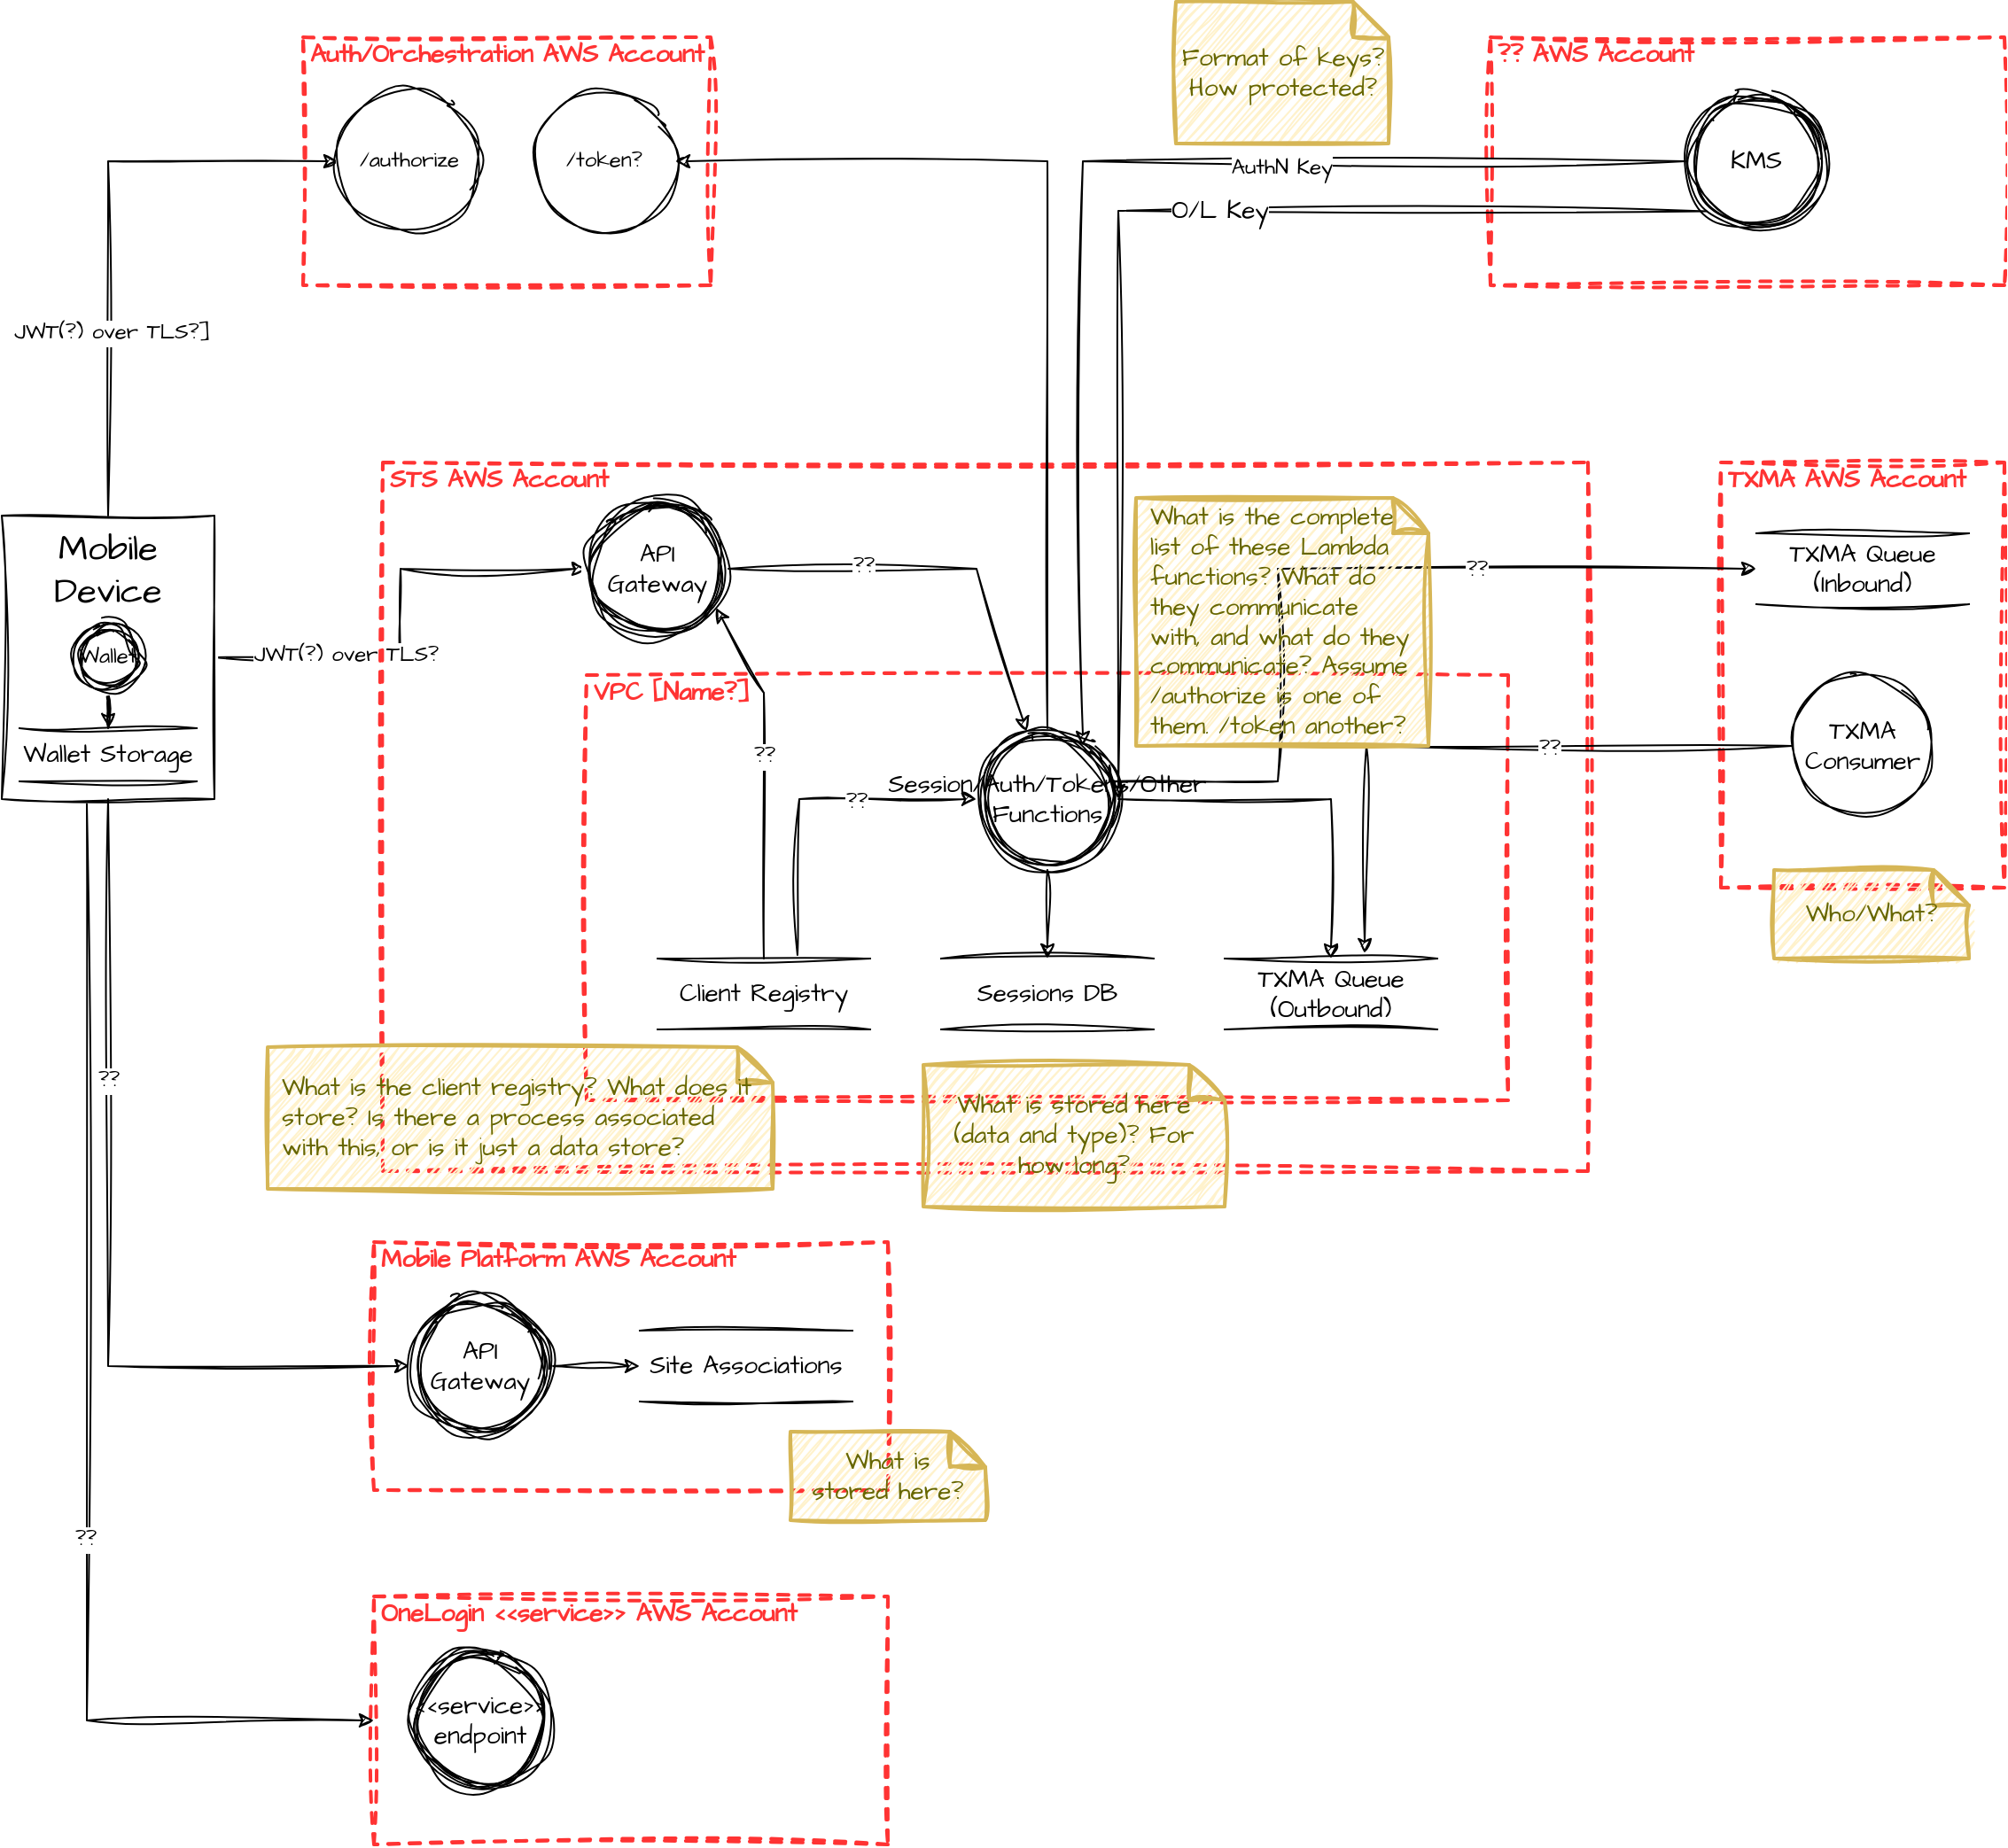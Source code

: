 <mxfile version="22.0.8" type="github">
  <diagram name="Page-1" id="rweh3PoGHOGp1iNtFlVn">
    <mxGraphModel dx="1434" dy="680" grid="1" gridSize="10" guides="1" tooltips="1" connect="1" arrows="1" fold="1" page="1" pageScale="1" pageWidth="1169" pageHeight="827" math="0" shadow="0">
      <root>
        <mxCell id="0" />
        <mxCell id="1" parent="0" />
        <mxCell id="qSbEjtJ7Z--CgUCP-I5L-1" value="Auth/Orchestration AWS Account" style="html=1;fontColor=#FF3333;fontStyle=1;align=left;verticalAlign=top;spacing=0;labelBorderColor=none;fillColor=none;dashed=1;strokeWidth=2;strokeColor=#FF3333;spacingLeft=4;spacingTop=-3;sketch=1;hachureGap=4;jiggle=2;curveFitting=1;fontFamily=Architects Daughter;fontSource=https%3A%2F%2Ffonts.googleapis.com%2Fcss%3Ffamily%3DArchitects%2BDaughter;fontSize=14;" vertex="1" parent="1">
          <mxGeometry x="200" y="40" width="230" height="140" as="geometry" />
        </mxCell>
        <mxCell id="qSbEjtJ7Z--CgUCP-I5L-9" value="" style="edgeStyle=orthogonalEdgeStyle;rounded=0;sketch=1;hachureGap=4;jiggle=2;curveFitting=1;orthogonalLoop=1;jettySize=auto;html=1;fontFamily=Architects Daughter;fontSource=https%3A%2F%2Ffonts.googleapis.com%2Fcss%3Ffamily%3DArchitects%2BDaughter;fontSize=16;" edge="1" parent="1" source="qSbEjtJ7Z--CgUCP-I5L-3" target="qSbEjtJ7Z--CgUCP-I5L-6">
          <mxGeometry relative="1" as="geometry" />
        </mxCell>
        <mxCell id="qSbEjtJ7Z--CgUCP-I5L-43" value="JWT(?) over TLS?" style="edgeLabel;html=1;align=center;verticalAlign=middle;resizable=0;points=[];fontSize=12;fontFamily=Architects Daughter;" vertex="1" connectable="0" parent="qSbEjtJ7Z--CgUCP-I5L-9">
          <mxGeometry x="-0.436" y="1" relative="1" as="geometry">
            <mxPoint as="offset" />
          </mxGeometry>
        </mxCell>
        <mxCell id="qSbEjtJ7Z--CgUCP-I5L-3" value="Mobile Device" style="rounded=0;whiteSpace=wrap;html=1;sketch=1;hachureGap=4;jiggle=2;curveFitting=1;fontFamily=Architects Daughter;fontSource=https%3A%2F%2Ffonts.googleapis.com%2Fcss%3Ffamily%3DArchitects%2BDaughter;fontSize=20;verticalAlign=top;" vertex="1" parent="1">
          <mxGeometry x="30" y="310" width="120" height="160" as="geometry" />
        </mxCell>
        <mxCell id="qSbEjtJ7Z--CgUCP-I5L-4" value="STS AWS Account" style="html=1;fontColor=#FF3333;fontStyle=1;align=left;verticalAlign=top;spacing=0;labelBorderColor=none;fillColor=none;dashed=1;strokeWidth=2;strokeColor=#FF3333;spacingLeft=4;spacingTop=-3;sketch=1;hachureGap=4;jiggle=2;curveFitting=1;fontFamily=Architects Daughter;fontSource=https%3A%2F%2Ffonts.googleapis.com%2Fcss%3Ffamily%3DArchitects%2BDaughter;fontSize=14;" vertex="1" parent="1">
          <mxGeometry x="245" y="280" width="680" height="400" as="geometry" />
        </mxCell>
        <mxCell id="qSbEjtJ7Z--CgUCP-I5L-5" value="VPC [Name?]" style="html=1;fontColor=#FF3333;fontStyle=1;align=left;verticalAlign=top;spacing=0;labelBorderColor=none;fillColor=none;dashed=1;strokeWidth=2;strokeColor=#FF3333;spacingLeft=4;spacingTop=-3;sketch=1;hachureGap=4;jiggle=2;curveFitting=1;fontFamily=Architects Daughter;fontSource=https%3A%2F%2Ffonts.googleapis.com%2Fcss%3Ffamily%3DArchitects%2BDaughter;fontSize=14;" vertex="1" parent="1">
          <mxGeometry x="360" y="400" width="520" height="240" as="geometry" />
        </mxCell>
        <mxCell id="qSbEjtJ7Z--CgUCP-I5L-6" value="API Gateway" style="ellipse;shape=doubleEllipse;whiteSpace=wrap;html=1;aspect=fixed;sketch=1;hachureGap=4;jiggle=2;curveFitting=1;fontFamily=Architects Daughter;fontSource=https%3A%2F%2Ffonts.googleapis.com%2Fcss%3Ffamily%3DArchitects%2BDaughter;fontSize=14;" vertex="1" parent="1">
          <mxGeometry x="360" y="300" width="80" height="80" as="geometry" />
        </mxCell>
        <mxCell id="qSbEjtJ7Z--CgUCP-I5L-8" value="Client Registry" style="shape=partialRectangle;whiteSpace=wrap;html=1;left=0;right=0;fillColor=none;sketch=1;hachureGap=4;jiggle=2;curveFitting=1;fontFamily=Architects Daughter;fontSource=https%3A%2F%2Ffonts.googleapis.com%2Fcss%3Ffamily%3DArchitects%2BDaughter;fontSize=14;" vertex="1" parent="1">
          <mxGeometry x="400" y="560" width="120" height="40" as="geometry" />
        </mxCell>
        <mxCell id="qSbEjtJ7Z--CgUCP-I5L-10" value="Sessions DB" style="shape=partialRectangle;whiteSpace=wrap;html=1;left=0;right=0;fillColor=none;sketch=1;hachureGap=4;jiggle=2;curveFitting=1;fontFamily=Architects Daughter;fontSource=https%3A%2F%2Ffonts.googleapis.com%2Fcss%3Ffamily%3DArchitects%2BDaughter;fontSize=14;" vertex="1" parent="1">
          <mxGeometry x="560" y="560" width="120" height="40" as="geometry" />
        </mxCell>
        <mxCell id="qSbEjtJ7Z--CgUCP-I5L-11" value="Session/Auth/Tokens/Other Functions" style="ellipse;shape=doubleEllipse;whiteSpace=wrap;html=1;aspect=fixed;sketch=1;hachureGap=4;jiggle=2;curveFitting=1;fontFamily=Architects Daughter;fontSource=https%3A%2F%2Ffonts.googleapis.com%2Fcss%3Ffamily%3DArchitects%2BDaughter;fontSize=14;" vertex="1" parent="1">
          <mxGeometry x="580" y="430" width="80" height="80" as="geometry" />
        </mxCell>
        <mxCell id="qSbEjtJ7Z--CgUCP-I5L-12" value="" style="endArrow=classic;html=1;fontColor=#FF3333;rounded=0;sketch=1;hachureGap=4;jiggle=2;curveFitting=1;fontFamily=Architects Daughter;fontSource=https%3A%2F%2Ffonts.googleapis.com%2Fcss%3Ffamily%3DArchitects%2BDaughter;fontSize=16;entryX=0.913;entryY=0.775;entryDx=0;entryDy=0;entryPerimeter=0;" edge="1" parent="1" source="qSbEjtJ7Z--CgUCP-I5L-8" target="qSbEjtJ7Z--CgUCP-I5L-6">
          <mxGeometry width="50" height="50" relative="1" as="geometry">
            <mxPoint x="560" y="380" as="sourcePoint" />
            <mxPoint x="610" y="330" as="targetPoint" />
            <Array as="points">
              <mxPoint x="460" y="410" />
            </Array>
          </mxGeometry>
        </mxCell>
        <mxCell id="qSbEjtJ7Z--CgUCP-I5L-50" value="&lt;font style=&quot;font-size: 12px;&quot;&gt;??&lt;/font&gt;" style="edgeLabel;html=1;align=center;verticalAlign=middle;resizable=0;points=[];fontSize=12;fontFamily=Architects Daughter;" vertex="1" connectable="0" parent="qSbEjtJ7Z--CgUCP-I5L-12">
          <mxGeometry x="0.112" relative="1" as="geometry">
            <mxPoint as="offset" />
          </mxGeometry>
        </mxCell>
        <mxCell id="qSbEjtJ7Z--CgUCP-I5L-13" value="" style="endArrow=classic;html=1;fontColor=#FF3333;rounded=0;sketch=1;hachureGap=4;jiggle=2;curveFitting=1;fontFamily=Architects Daughter;fontSource=https%3A%2F%2Ffonts.googleapis.com%2Fcss%3Ffamily%3DArchitects%2BDaughter;fontSize=16;exitX=0.658;exitY=-0.05;exitDx=0;exitDy=0;exitPerimeter=0;" edge="1" parent="1" source="qSbEjtJ7Z--CgUCP-I5L-8" target="qSbEjtJ7Z--CgUCP-I5L-11">
          <mxGeometry width="50" height="50" relative="1" as="geometry">
            <mxPoint x="560" y="380" as="sourcePoint" />
            <mxPoint x="610" y="330" as="targetPoint" />
            <Array as="points">
              <mxPoint x="480" y="470" />
            </Array>
          </mxGeometry>
        </mxCell>
        <mxCell id="qSbEjtJ7Z--CgUCP-I5L-51" value="??" style="edgeLabel;html=1;align=center;verticalAlign=middle;resizable=0;points=[];fontSize=12;fontFamily=Architects Daughter;" vertex="1" connectable="0" parent="qSbEjtJ7Z--CgUCP-I5L-13">
          <mxGeometry x="0.277" y="-2" relative="1" as="geometry">
            <mxPoint as="offset" />
          </mxGeometry>
        </mxCell>
        <mxCell id="qSbEjtJ7Z--CgUCP-I5L-14" value="" style="endArrow=classic;html=1;fontColor=#FF3333;rounded=0;sketch=1;hachureGap=4;jiggle=2;curveFitting=1;fontFamily=Architects Daughter;fontSource=https%3A%2F%2Ffonts.googleapis.com%2Fcss%3Ffamily%3DArchitects%2BDaughter;fontSize=16;" edge="1" parent="1" source="qSbEjtJ7Z--CgUCP-I5L-11" target="qSbEjtJ7Z--CgUCP-I5L-10">
          <mxGeometry width="50" height="50" relative="1" as="geometry">
            <mxPoint x="560" y="380" as="sourcePoint" />
            <mxPoint x="610" y="330" as="targetPoint" />
            <Array as="points" />
          </mxGeometry>
        </mxCell>
        <mxCell id="qSbEjtJ7Z--CgUCP-I5L-15" value="TXMA Queue (Outbound)" style="shape=partialRectangle;whiteSpace=wrap;html=1;left=0;right=0;fillColor=none;sketch=1;hachureGap=4;jiggle=2;curveFitting=1;fontFamily=Architects Daughter;fontSource=https%3A%2F%2Ffonts.googleapis.com%2Fcss%3Ffamily%3DArchitects%2BDaughter;fontSize=14;" vertex="1" parent="1">
          <mxGeometry x="720" y="560" width="120" height="40" as="geometry" />
        </mxCell>
        <mxCell id="qSbEjtJ7Z--CgUCP-I5L-16" value="" style="endArrow=classic;html=1;fontColor=#FF3333;rounded=0;sketch=1;hachureGap=4;jiggle=2;curveFitting=1;fontFamily=Architects Daughter;fontSource=https%3A%2F%2Ffonts.googleapis.com%2Fcss%3Ffamily%3DArchitects%2BDaughter;fontSize=16;entryX=0.5;entryY=0;entryDx=0;entryDy=0;" edge="1" parent="1" source="qSbEjtJ7Z--CgUCP-I5L-11" target="qSbEjtJ7Z--CgUCP-I5L-15">
          <mxGeometry width="50" height="50" relative="1" as="geometry">
            <mxPoint x="560" y="380" as="sourcePoint" />
            <mxPoint x="610" y="330" as="targetPoint" />
            <Array as="points">
              <mxPoint x="780" y="470" />
            </Array>
          </mxGeometry>
        </mxCell>
        <mxCell id="qSbEjtJ7Z--CgUCP-I5L-17" value="TXMA AWS Account" style="html=1;fontColor=#FF3333;fontStyle=1;align=left;verticalAlign=top;spacing=0;labelBorderColor=none;fillColor=none;dashed=1;strokeWidth=2;strokeColor=#FF3333;spacingLeft=4;spacingTop=-3;sketch=1;hachureGap=4;jiggle=2;curveFitting=1;fontFamily=Architects Daughter;fontSource=https%3A%2F%2Ffonts.googleapis.com%2Fcss%3Ffamily%3DArchitects%2BDaughter;fontSize=14;" vertex="1" parent="1">
          <mxGeometry x="1000" y="280" width="160" height="240" as="geometry" />
        </mxCell>
        <mxCell id="qSbEjtJ7Z--CgUCP-I5L-18" value="TXMA Queue (Inbound)" style="shape=partialRectangle;whiteSpace=wrap;html=1;left=0;right=0;fillColor=none;sketch=1;hachureGap=4;jiggle=2;curveFitting=1;fontFamily=Architects Daughter;fontSource=https%3A%2F%2Ffonts.googleapis.com%2Fcss%3Ffamily%3DArchitects%2BDaughter;fontSize=14;" vertex="1" parent="1">
          <mxGeometry x="1020" y="320" width="120" height="40" as="geometry" />
        </mxCell>
        <mxCell id="qSbEjtJ7Z--CgUCP-I5L-19" value="TXMA Consumer" style="ellipse;whiteSpace=wrap;html=1;aspect=fixed;sketch=1;hachureGap=4;jiggle=2;curveFitting=1;fontFamily=Architects Daughter;fontSource=https%3A%2F%2Ffonts.googleapis.com%2Fcss%3Ffamily%3DArchitects%2BDaughter;fontSize=14;" vertex="1" parent="1">
          <mxGeometry x="1040" y="400" width="80" height="80" as="geometry" />
        </mxCell>
        <mxCell id="qSbEjtJ7Z--CgUCP-I5L-20" value="" style="endArrow=classic;html=1;fontColor=#FF3333;rounded=0;sketch=1;hachureGap=4;jiggle=2;curveFitting=1;fontFamily=Architects Daughter;fontSource=https%3A%2F%2Ffonts.googleapis.com%2Fcss%3Ffamily%3DArchitects%2BDaughter;fontSize=16;entryX=0.658;entryY=-0.075;entryDx=0;entryDy=0;entryPerimeter=0;" edge="1" parent="1" source="qSbEjtJ7Z--CgUCP-I5L-19" target="qSbEjtJ7Z--CgUCP-I5L-15">
          <mxGeometry width="50" height="50" relative="1" as="geometry">
            <mxPoint x="560" y="380" as="sourcePoint" />
            <mxPoint x="610" y="330" as="targetPoint" />
            <Array as="points">
              <mxPoint x="800" y="440" />
            </Array>
          </mxGeometry>
        </mxCell>
        <mxCell id="qSbEjtJ7Z--CgUCP-I5L-58" value="??" style="edgeLabel;html=1;align=center;verticalAlign=middle;resizable=0;points=[];fontSize=12;fontFamily=Architects Daughter;" vertex="1" connectable="0" parent="qSbEjtJ7Z--CgUCP-I5L-20">
          <mxGeometry x="-0.233" y="2" relative="1" as="geometry">
            <mxPoint as="offset" />
          </mxGeometry>
        </mxCell>
        <mxCell id="qSbEjtJ7Z--CgUCP-I5L-21" value="?? AWS Account" style="html=1;fontColor=#FF3333;fontStyle=1;align=left;verticalAlign=top;spacing=0;labelBorderColor=none;fillColor=none;dashed=1;strokeWidth=2;strokeColor=#FF3333;spacingLeft=4;spacingTop=-3;sketch=1;hachureGap=4;jiggle=2;curveFitting=1;fontFamily=Architects Daughter;fontSource=https%3A%2F%2Ffonts.googleapis.com%2Fcss%3Ffamily%3DArchitects%2BDaughter;fontSize=14;" vertex="1" parent="1">
          <mxGeometry x="870" y="40" width="290" height="140" as="geometry" />
        </mxCell>
        <mxCell id="qSbEjtJ7Z--CgUCP-I5L-22" value="KMS" style="ellipse;shape=doubleEllipse;whiteSpace=wrap;html=1;aspect=fixed;sketch=1;hachureGap=4;jiggle=2;curveFitting=1;fontFamily=Architects Daughter;fontSource=https%3A%2F%2Ffonts.googleapis.com%2Fcss%3Ffamily%3DArchitects%2BDaughter;fontSize=14;" vertex="1" parent="1">
          <mxGeometry x="980" y="70" width="80" height="80" as="geometry" />
        </mxCell>
        <mxCell id="qSbEjtJ7Z--CgUCP-I5L-23" value="" style="endArrow=classic;html=1;fontColor=#FF3333;rounded=0;sketch=1;hachureGap=4;jiggle=2;curveFitting=1;fontFamily=Architects Daughter;fontSource=https%3A%2F%2Ffonts.googleapis.com%2Fcss%3Ffamily%3DArchitects%2BDaughter;fontSize=16;entryX=0.75;entryY=0.125;entryDx=0;entryDy=0;entryPerimeter=0;" edge="1" parent="1" source="qSbEjtJ7Z--CgUCP-I5L-22" target="qSbEjtJ7Z--CgUCP-I5L-11">
          <mxGeometry width="50" height="50" relative="1" as="geometry">
            <mxPoint x="560" y="380" as="sourcePoint" />
            <mxPoint x="610" y="330" as="targetPoint" />
            <Array as="points">
              <mxPoint x="640" y="110" />
            </Array>
          </mxGeometry>
        </mxCell>
        <mxCell id="qSbEjtJ7Z--CgUCP-I5L-26" value="AuthN&amp;nbsp;Key" style="edgeLabel;html=1;align=center;verticalAlign=middle;resizable=0;points=[];fontSize=12;fontFamily=Architects Daughter;" vertex="1" connectable="0" parent="qSbEjtJ7Z--CgUCP-I5L-23">
          <mxGeometry x="-0.319" y="4" relative="1" as="geometry">
            <mxPoint as="offset" />
          </mxGeometry>
        </mxCell>
        <mxCell id="qSbEjtJ7Z--CgUCP-I5L-24" value="" style="endArrow=classic;html=1;fontColor=#FF3333;rounded=0;sketch=1;hachureGap=4;jiggle=2;curveFitting=1;fontFamily=Architects Daughter;fontSource=https%3A%2F%2Ffonts.googleapis.com%2Fcss%3Ffamily%3DArchitects%2BDaughter;fontSize=16;" edge="1" parent="1" source="qSbEjtJ7Z--CgUCP-I5L-11" target="qSbEjtJ7Z--CgUCP-I5L-55">
          <mxGeometry width="50" height="50" relative="1" as="geometry">
            <mxPoint x="560" y="380" as="sourcePoint" />
            <mxPoint x="420" y="110" as="targetPoint" />
            <Array as="points">
              <mxPoint x="620" y="110" />
            </Array>
          </mxGeometry>
        </mxCell>
        <mxCell id="qSbEjtJ7Z--CgUCP-I5L-25" value="" style="endArrow=classic;html=1;fontColor=#FF3333;rounded=0;sketch=1;hachureGap=4;jiggle=2;curveFitting=1;fontFamily=Architects Daughter;fontSource=https%3A%2F%2Ffonts.googleapis.com%2Fcss%3Ffamily%3DArchitects%2BDaughter;fontSize=16;" edge="1" parent="1" source="qSbEjtJ7Z--CgUCP-I5L-3" target="qSbEjtJ7Z--CgUCP-I5L-54">
          <mxGeometry width="50" height="50" relative="1" as="geometry">
            <mxPoint x="560" y="380" as="sourcePoint" />
            <mxPoint x="610" y="330" as="targetPoint" />
            <Array as="points">
              <mxPoint x="90" y="110" />
            </Array>
          </mxGeometry>
        </mxCell>
        <mxCell id="qSbEjtJ7Z--CgUCP-I5L-42" value="JWT(?) over TLS?]" style="edgeLabel;html=1;align=center;verticalAlign=middle;resizable=0;points=[];fontSize=12;fontFamily=Architects Daughter;" vertex="1" connectable="0" parent="qSbEjtJ7Z--CgUCP-I5L-25">
          <mxGeometry x="-0.377" y="-2" relative="1" as="geometry">
            <mxPoint as="offset" />
          </mxGeometry>
        </mxCell>
        <mxCell id="qSbEjtJ7Z--CgUCP-I5L-27" value="" style="endArrow=classic;html=1;fontColor=#FF3333;rounded=0;sketch=1;hachureGap=4;jiggle=2;curveFitting=1;fontFamily=Architects Daughter;fontSource=https%3A%2F%2Ffonts.googleapis.com%2Fcss%3Ffamily%3DArchitects%2BDaughter;fontSize=16;entryX=1;entryY=0.5;entryDx=0;entryDy=0;exitX=0;exitY=1;exitDx=0;exitDy=0;" edge="1" parent="1" source="qSbEjtJ7Z--CgUCP-I5L-22" target="qSbEjtJ7Z--CgUCP-I5L-11">
          <mxGeometry width="50" height="50" relative="1" as="geometry">
            <mxPoint x="570" y="400" as="sourcePoint" />
            <mxPoint x="620" y="350" as="targetPoint" />
            <Array as="points">
              <mxPoint x="660" y="138" />
            </Array>
          </mxGeometry>
        </mxCell>
        <mxCell id="qSbEjtJ7Z--CgUCP-I5L-28" value="O/L Key" style="edgeLabel;html=1;align=center;verticalAlign=middle;resizable=0;points=[];fontSize=14;fontFamily=Architects Daughter;" vertex="1" connectable="0" parent="qSbEjtJ7Z--CgUCP-I5L-27">
          <mxGeometry x="-0.172" relative="1" as="geometry">
            <mxPoint as="offset" />
          </mxGeometry>
        </mxCell>
        <mxCell id="qSbEjtJ7Z--CgUCP-I5L-32" value="" style="endArrow=classic;html=1;fontColor=#FF3333;rounded=0;sketch=1;hachureGap=4;jiggle=2;curveFitting=1;fontFamily=Architects Daughter;fontSource=https%3A%2F%2Ffonts.googleapis.com%2Fcss%3Ffamily%3DArchitects%2BDaughter;fontSize=16;edgeStyle=orthogonalEdgeStyle;exitX=0.938;exitY=0.263;exitDx=0;exitDy=0;exitPerimeter=0;" edge="1" parent="1" source="qSbEjtJ7Z--CgUCP-I5L-11" target="qSbEjtJ7Z--CgUCP-I5L-18">
          <mxGeometry width="50" height="50" relative="1" as="geometry">
            <mxPoint x="570" y="400" as="sourcePoint" />
            <mxPoint x="620" y="350" as="targetPoint" />
            <Array as="points">
              <mxPoint x="655" y="460" />
              <mxPoint x="750" y="460" />
              <mxPoint x="750" y="340" />
            </Array>
          </mxGeometry>
        </mxCell>
        <mxCell id="qSbEjtJ7Z--CgUCP-I5L-57" value="??" style="edgeLabel;html=1;align=center;verticalAlign=middle;resizable=0;points=[];fontSize=12;fontFamily=Architects Daughter;" vertex="1" connectable="0" parent="qSbEjtJ7Z--CgUCP-I5L-32">
          <mxGeometry x="0.36" y="-1" relative="1" as="geometry">
            <mxPoint as="offset" />
          </mxGeometry>
        </mxCell>
        <mxCell id="qSbEjtJ7Z--CgUCP-I5L-33" value="Mobile Platform AWS Account" style="html=1;fontColor=#FF3333;fontStyle=1;align=left;verticalAlign=top;spacing=0;labelBorderColor=none;fillColor=none;dashed=1;strokeWidth=2;strokeColor=#FF3333;spacingLeft=4;spacingTop=-3;sketch=1;hachureGap=4;jiggle=2;curveFitting=1;fontFamily=Architects Daughter;fontSource=https%3A%2F%2Ffonts.googleapis.com%2Fcss%3Ffamily%3DArchitects%2BDaughter;fontSize=14;" vertex="1" parent="1">
          <mxGeometry x="240" y="720" width="290" height="140" as="geometry" />
        </mxCell>
        <mxCell id="qSbEjtJ7Z--CgUCP-I5L-34" value="Site Associations" style="shape=partialRectangle;whiteSpace=wrap;html=1;left=0;right=0;fillColor=none;sketch=1;hachureGap=4;jiggle=2;curveFitting=1;fontFamily=Architects Daughter;fontSource=https%3A%2F%2Ffonts.googleapis.com%2Fcss%3Ffamily%3DArchitects%2BDaughter;fontSize=14;" vertex="1" parent="1">
          <mxGeometry x="390" y="770" width="120" height="40" as="geometry" />
        </mxCell>
        <mxCell id="qSbEjtJ7Z--CgUCP-I5L-36" value="" style="edgeStyle=orthogonalEdgeStyle;rounded=0;sketch=1;hachureGap=4;jiggle=2;curveFitting=1;orthogonalLoop=1;jettySize=auto;html=1;fontFamily=Architects Daughter;fontSource=https%3A%2F%2Ffonts.googleapis.com%2Fcss%3Ffamily%3DArchitects%2BDaughter;fontSize=16;" edge="1" parent="1" source="qSbEjtJ7Z--CgUCP-I5L-35" target="qSbEjtJ7Z--CgUCP-I5L-34">
          <mxGeometry relative="1" as="geometry" />
        </mxCell>
        <mxCell id="qSbEjtJ7Z--CgUCP-I5L-35" value="API Gateway" style="ellipse;shape=doubleEllipse;whiteSpace=wrap;html=1;aspect=fixed;sketch=1;hachureGap=4;jiggle=2;curveFitting=1;fontFamily=Architects Daughter;fontSource=https%3A%2F%2Ffonts.googleapis.com%2Fcss%3Ffamily%3DArchitects%2BDaughter;fontSize=14;" vertex="1" parent="1">
          <mxGeometry x="260" y="750" width="80" height="80" as="geometry" />
        </mxCell>
        <mxCell id="qSbEjtJ7Z--CgUCP-I5L-37" value="" style="endArrow=classic;html=1;fontColor=#FF3333;rounded=0;sketch=1;hachureGap=4;jiggle=2;curveFitting=1;fontFamily=Architects Daughter;fontSource=https%3A%2F%2Ffonts.googleapis.com%2Fcss%3Ffamily%3DArchitects%2BDaughter;fontSize=16;" edge="1" parent="1" source="qSbEjtJ7Z--CgUCP-I5L-3" target="qSbEjtJ7Z--CgUCP-I5L-35">
          <mxGeometry width="50" height="50" relative="1" as="geometry">
            <mxPoint x="570" y="670" as="sourcePoint" />
            <mxPoint x="620" y="620" as="targetPoint" />
            <Array as="points">
              <mxPoint x="90" y="790" />
            </Array>
          </mxGeometry>
        </mxCell>
        <mxCell id="qSbEjtJ7Z--CgUCP-I5L-44" value="??" style="edgeLabel;html=1;align=center;verticalAlign=middle;resizable=0;points=[];fontSize=12;fontFamily=Architects Daughter;" vertex="1" connectable="0" parent="qSbEjtJ7Z--CgUCP-I5L-37">
          <mxGeometry x="-0.352" relative="1" as="geometry">
            <mxPoint as="offset" />
          </mxGeometry>
        </mxCell>
        <mxCell id="qSbEjtJ7Z--CgUCP-I5L-38" value="OneLogin &amp;lt;&amp;lt;service&amp;gt;&amp;gt; AWS Account" style="html=1;fontColor=#FF3333;fontStyle=1;align=left;verticalAlign=top;spacing=0;labelBorderColor=none;fillColor=none;dashed=1;strokeWidth=2;strokeColor=#FF3333;spacingLeft=4;spacingTop=-3;sketch=1;hachureGap=4;jiggle=2;curveFitting=1;fontFamily=Architects Daughter;fontSource=https%3A%2F%2Ffonts.googleapis.com%2Fcss%3Ffamily%3DArchitects%2BDaughter;fontSize=14;" vertex="1" parent="1">
          <mxGeometry x="240" y="920" width="290" height="140" as="geometry" />
        </mxCell>
        <mxCell id="qSbEjtJ7Z--CgUCP-I5L-39" value="" style="endArrow=classic;html=1;fontColor=#FF3333;rounded=0;sketch=1;hachureGap=4;jiggle=2;curveFitting=1;fontFamily=Architects Daughter;fontSource=https%3A%2F%2Ffonts.googleapis.com%2Fcss%3Ffamily%3DArchitects%2BDaughter;fontSize=16;exitX=0.4;exitY=1.017;exitDx=0;exitDy=0;exitPerimeter=0;" edge="1" parent="1" source="qSbEjtJ7Z--CgUCP-I5L-3" target="qSbEjtJ7Z--CgUCP-I5L-38">
          <mxGeometry width="50" height="50" relative="1" as="geometry">
            <mxPoint x="570" y="410" as="sourcePoint" />
            <mxPoint x="620" y="360" as="targetPoint" />
            <Array as="points">
              <mxPoint x="78" y="990" />
            </Array>
          </mxGeometry>
        </mxCell>
        <mxCell id="qSbEjtJ7Z--CgUCP-I5L-45" value="??" style="edgeLabel;html=1;align=center;verticalAlign=middle;resizable=0;points=[];fontSize=12;fontFamily=Architects Daughter;" vertex="1" connectable="0" parent="qSbEjtJ7Z--CgUCP-I5L-39">
          <mxGeometry x="0.222" y="-1" relative="1" as="geometry">
            <mxPoint as="offset" />
          </mxGeometry>
        </mxCell>
        <mxCell id="qSbEjtJ7Z--CgUCP-I5L-40" value="&amp;lt;&amp;lt;service&amp;gt;&amp;gt;&lt;br&gt;endpoint" style="ellipse;shape=doubleEllipse;whiteSpace=wrap;html=1;aspect=fixed;sketch=1;hachureGap=4;jiggle=2;curveFitting=1;fontFamily=Architects Daughter;fontSource=https%3A%2F%2Ffonts.googleapis.com%2Fcss%3Ffamily%3DArchitects%2BDaughter;fontSize=14;" vertex="1" parent="1">
          <mxGeometry x="260" y="950" width="80" height="80" as="geometry" />
        </mxCell>
        <mxCell id="qSbEjtJ7Z--CgUCP-I5L-41" value="" style="endArrow=classic;html=1;fontColor=#FF3333;rounded=0;sketch=1;hachureGap=4;jiggle=2;curveFitting=1;fontFamily=Architects Daughter;fontSource=https%3A%2F%2Ffonts.googleapis.com%2Fcss%3Ffamily%3DArchitects%2BDaughter;fontSize=16;" edge="1" parent="1" source="qSbEjtJ7Z--CgUCP-I5L-6" target="qSbEjtJ7Z--CgUCP-I5L-11">
          <mxGeometry width="50" height="50" relative="1" as="geometry">
            <mxPoint x="570" y="550" as="sourcePoint" />
            <mxPoint x="620" y="500" as="targetPoint" />
            <Array as="points">
              <mxPoint x="580" y="340" />
            </Array>
          </mxGeometry>
        </mxCell>
        <mxCell id="qSbEjtJ7Z--CgUCP-I5L-52" value="??" style="edgeLabel;html=1;align=center;verticalAlign=middle;resizable=0;points=[];fontSize=12;fontFamily=Architects Daughter;" vertex="1" connectable="0" parent="qSbEjtJ7Z--CgUCP-I5L-41">
          <mxGeometry x="-0.356" y="1" relative="1" as="geometry">
            <mxPoint as="offset" />
          </mxGeometry>
        </mxCell>
        <mxCell id="qSbEjtJ7Z--CgUCP-I5L-30" value="What is the complete list of these Lambda functions? What do they communicate with, and what do they communicate? Assume /authorize is one of them. /token another?" style="shape=note;strokeWidth=2;fontSize=14;size=20;whiteSpace=wrap;html=1;fillColor=#fff2cc;strokeColor=#d6b656;fontColor=#666600;sketch=1;hachureGap=4;jiggle=2;curveFitting=1;fontFamily=Architects Daughter;fontSource=https%3A%2F%2Ffonts.googleapis.com%2Fcss%3Ffamily%3DArchitects%2BDaughter;align=left;spacingLeft=6;spacingRight=6;" vertex="1" parent="1">
          <mxGeometry x="670" y="300" width="165" height="140" as="geometry" />
        </mxCell>
        <mxCell id="qSbEjtJ7Z--CgUCP-I5L-31" value="Who/What?" style="shape=note;strokeWidth=2;fontSize=14;size=20;whiteSpace=wrap;html=1;fillColor=#fff2cc;strokeColor=#d6b656;fontColor=#666600;sketch=1;hachureGap=4;jiggle=2;curveFitting=1;fontFamily=Architects Daughter;fontSource=https%3A%2F%2Ffonts.googleapis.com%2Fcss%3Ffamily%3DArchitects%2BDaughter;spacingLeft=6;spacingRight=6;" vertex="1" parent="1">
          <mxGeometry x="1030" y="510" width="110" height="50" as="geometry" />
        </mxCell>
        <mxCell id="qSbEjtJ7Z--CgUCP-I5L-29" value="What is the client registry? What does it store? Is there a process associated with this, or is it just a data store?" style="shape=note;strokeWidth=2;fontSize=14;size=20;whiteSpace=wrap;html=1;fillColor=#fff2cc;strokeColor=#d6b656;fontColor=#666600;sketch=1;hachureGap=4;jiggle=2;curveFitting=1;fontFamily=Architects Daughter;fontSource=https%3A%2F%2Ffonts.googleapis.com%2Fcss%3Ffamily%3DArchitects%2BDaughter;align=left;spacingLeft=6;spacingRight=6;" vertex="1" parent="1">
          <mxGeometry x="180" y="610" width="285" height="80" as="geometry" />
        </mxCell>
        <mxCell id="qSbEjtJ7Z--CgUCP-I5L-46" value="What is stored here?" style="shape=note;strokeWidth=2;fontSize=14;size=20;whiteSpace=wrap;html=1;fillColor=#fff2cc;strokeColor=#d6b656;fontColor=#666600;sketch=1;hachureGap=4;jiggle=2;curveFitting=1;fontFamily=Architects Daughter;fontSource=https%3A%2F%2Ffonts.googleapis.com%2Fcss%3Ffamily%3DArchitects%2BDaughter;spacingLeft=6;spacingRight=6;" vertex="1" parent="1">
          <mxGeometry x="475" y="827" width="110" height="50" as="geometry" />
        </mxCell>
        <mxCell id="qSbEjtJ7Z--CgUCP-I5L-49" value="" style="edgeStyle=orthogonalEdgeStyle;rounded=0;sketch=1;hachureGap=4;jiggle=2;curveFitting=1;orthogonalLoop=1;jettySize=auto;html=1;fontFamily=Architects Daughter;fontSource=https%3A%2F%2Ffonts.googleapis.com%2Fcss%3Ffamily%3DArchitects%2BDaughter;fontSize=16;" edge="1" parent="1" source="qSbEjtJ7Z--CgUCP-I5L-47" target="qSbEjtJ7Z--CgUCP-I5L-48">
          <mxGeometry relative="1" as="geometry" />
        </mxCell>
        <mxCell id="qSbEjtJ7Z--CgUCP-I5L-47" value="Wallet" style="ellipse;shape=doubleEllipse;whiteSpace=wrap;html=1;aspect=fixed;sketch=1;hachureGap=4;jiggle=2;curveFitting=1;fontFamily=Architects Daughter;fontSource=https%3A%2F%2Ffonts.googleapis.com%2Fcss%3Ffamily%3DArchitects%2BDaughter;fontSize=12;" vertex="1" parent="1">
          <mxGeometry x="70" y="370" width="40" height="40" as="geometry" />
        </mxCell>
        <mxCell id="qSbEjtJ7Z--CgUCP-I5L-48" value="Wallet Storage" style="shape=partialRectangle;whiteSpace=wrap;html=1;left=0;right=0;fillColor=none;sketch=1;hachureGap=4;jiggle=2;curveFitting=1;fontFamily=Architects Daughter;fontSource=https%3A%2F%2Ffonts.googleapis.com%2Fcss%3Ffamily%3DArchitects%2BDaughter;fontSize=14;" vertex="1" parent="1">
          <mxGeometry x="40" y="430" width="100" height="30" as="geometry" />
        </mxCell>
        <mxCell id="qSbEjtJ7Z--CgUCP-I5L-53" value="Format of keys? How protected?" style="shape=note;strokeWidth=2;fontSize=14;size=20;whiteSpace=wrap;html=1;fillColor=#fff2cc;strokeColor=#d6b656;fontColor=#666600;sketch=1;hachureGap=4;jiggle=2;curveFitting=1;fontFamily=Architects Daughter;fontSource=https%3A%2F%2Ffonts.googleapis.com%2Fcss%3Ffamily%3DArchitects%2BDaughter;" vertex="1" parent="1">
          <mxGeometry x="692.5" y="20" width="120" height="80" as="geometry" />
        </mxCell>
        <mxCell id="qSbEjtJ7Z--CgUCP-I5L-54" value="/authorize" style="ellipse;whiteSpace=wrap;html=1;aspect=fixed;sketch=1;hachureGap=4;jiggle=2;curveFitting=1;fontFamily=Architects Daughter;fontSource=https%3A%2F%2Ffonts.googleapis.com%2Fcss%3Ffamily%3DArchitects%2BDaughter;fontSize=12;" vertex="1" parent="1">
          <mxGeometry x="220" y="70" width="80" height="80" as="geometry" />
        </mxCell>
        <mxCell id="qSbEjtJ7Z--CgUCP-I5L-55" value="/token?" style="ellipse;whiteSpace=wrap;html=1;aspect=fixed;sketch=1;hachureGap=4;jiggle=2;curveFitting=1;fontFamily=Architects Daughter;fontSource=https%3A%2F%2Ffonts.googleapis.com%2Fcss%3Ffamily%3DArchitects%2BDaughter;fontSize=12;" vertex="1" parent="1">
          <mxGeometry x="330" y="70" width="80" height="80" as="geometry" />
        </mxCell>
        <mxCell id="qSbEjtJ7Z--CgUCP-I5L-56" value="What is stored here (data and type)? For how long?" style="shape=note;strokeWidth=2;fontSize=14;size=20;whiteSpace=wrap;html=1;fillColor=#fff2cc;strokeColor=#d6b656;fontColor=#666600;sketch=1;hachureGap=4;jiggle=2;curveFitting=1;fontFamily=Architects Daughter;fontSource=https%3A%2F%2Ffonts.googleapis.com%2Fcss%3Ffamily%3DArchitects%2BDaughter;spacingLeft=6;spacingRight=6;" vertex="1" parent="1">
          <mxGeometry x="550" y="620" width="170" height="80" as="geometry" />
        </mxCell>
      </root>
    </mxGraphModel>
  </diagram>
</mxfile>
